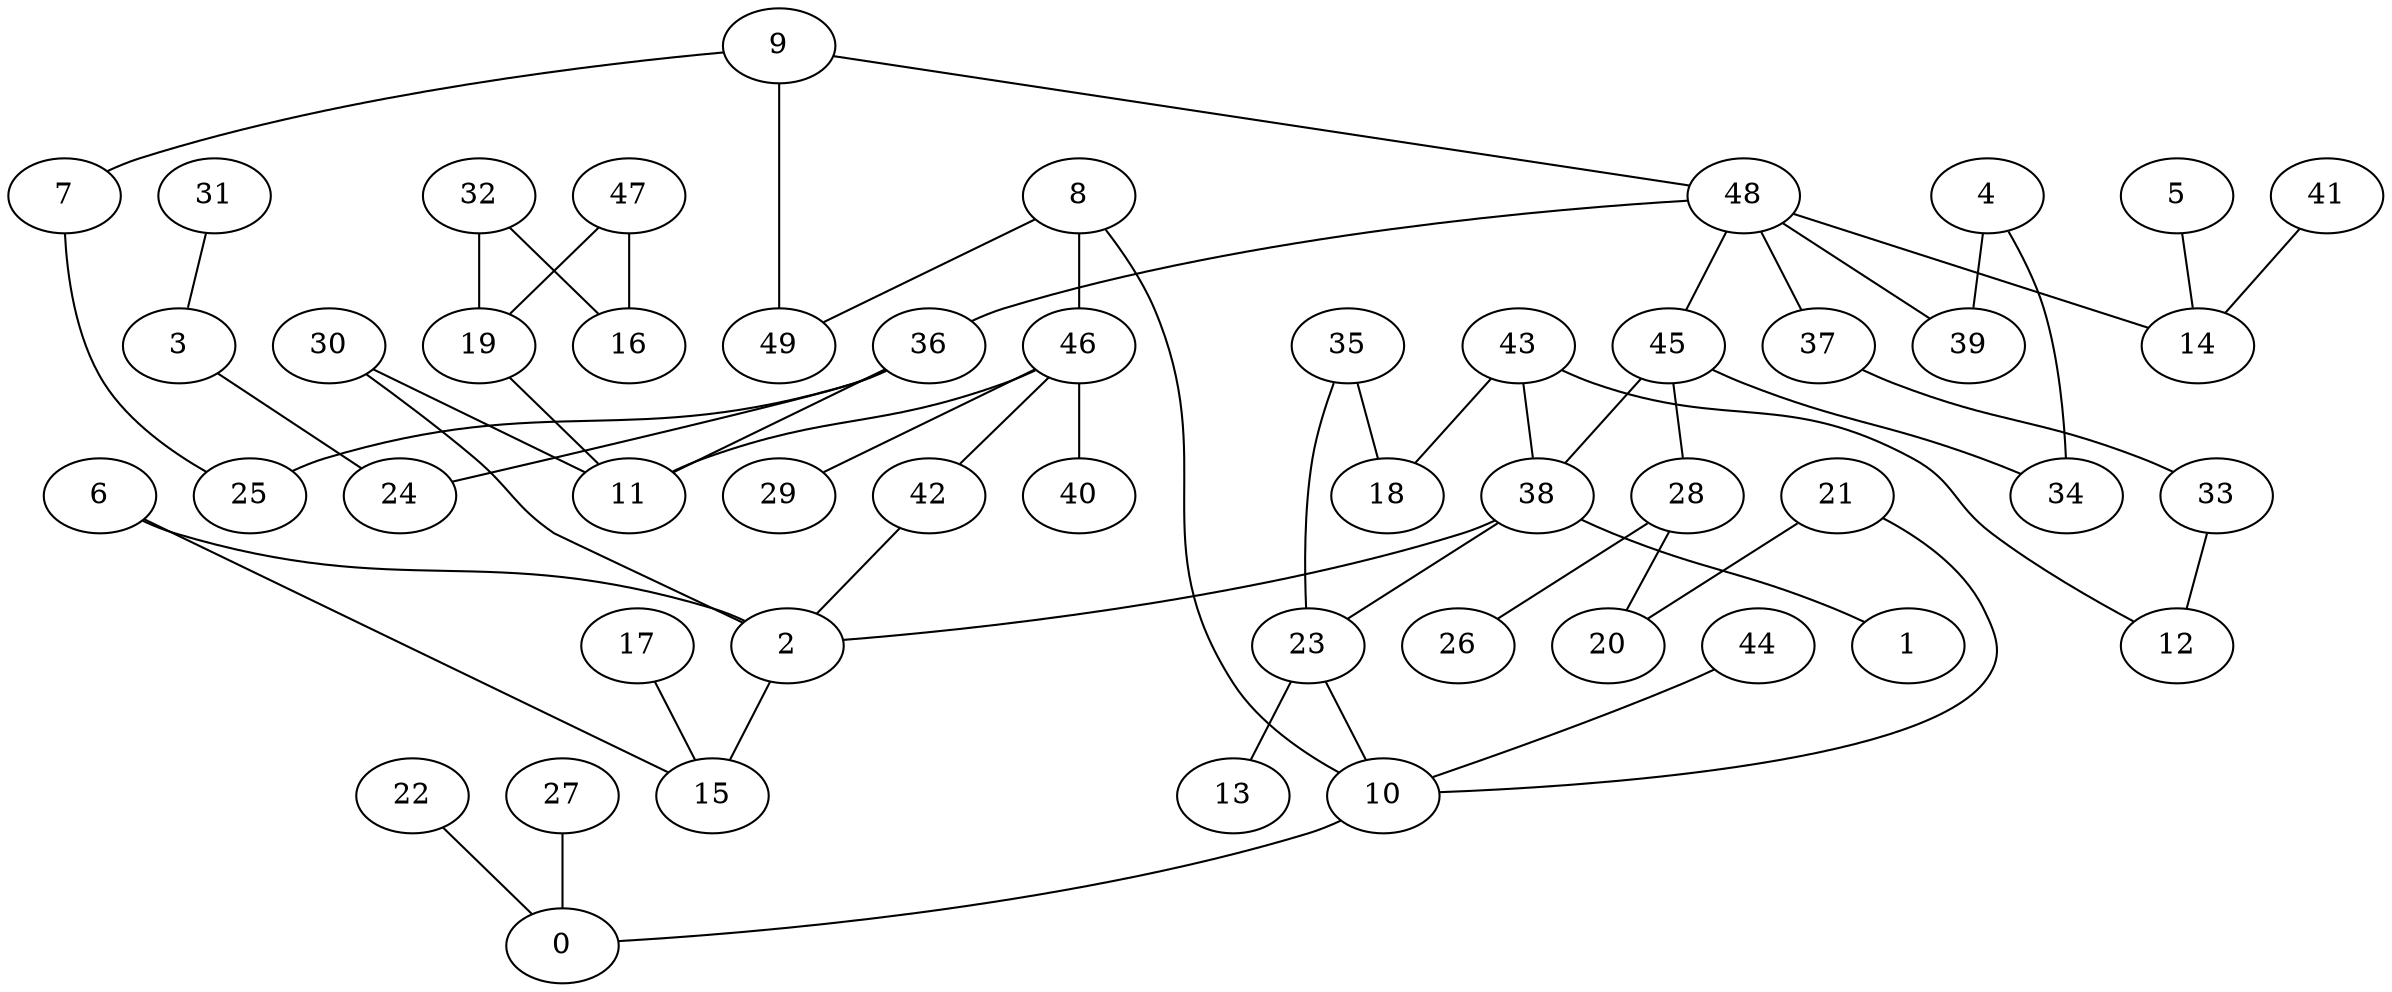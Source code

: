 digraph GG_graph {

subgraph G_graph {
edge [color = black]
"5" -> "14" [dir = none]
"31" -> "3" [dir = none]
"22" -> "0" [dir = none]
"8" -> "10" [dir = none]
"44" -> "10" [dir = none]
"43" -> "38" [dir = none]
"47" -> "16" [dir = none]
"47" -> "19" [dir = none]
"4" -> "34" [dir = none]
"48" -> "39" [dir = none]
"48" -> "14" [dir = none]
"48" -> "36" [dir = none]
"48" -> "37" [dir = none]
"48" -> "45" [dir = none]
"37" -> "33" [dir = none]
"32" -> "19" [dir = none]
"41" -> "14" [dir = none]
"28" -> "20" [dir = none]
"28" -> "26" [dir = none]
"46" -> "42" [dir = none]
"46" -> "29" [dir = none]
"46" -> "40" [dir = none]
"46" -> "11" [dir = none]
"10" -> "0" [dir = none]
"38" -> "1" [dir = none]
"38" -> "23" [dir = none]
"38" -> "2" [dir = none]
"19" -> "11" [dir = none]
"27" -> "0" [dir = none]
"35" -> "18" [dir = none]
"35" -> "23" [dir = none]
"30" -> "11" [dir = none]
"6" -> "2" [dir = none]
"3" -> "24" [dir = none]
"45" -> "28" [dir = none]
"45" -> "38" [dir = none]
"45" -> "34" [dir = none]
"2" -> "15" [dir = none]
"9" -> "7" [dir = none]
"9" -> "49" [dir = none]
"9" -> "48" [dir = none]
"36" -> "25" [dir = none]
"36" -> "24" [dir = none]
"36" -> "11" [dir = none]
"17" -> "15" [dir = none]
"33" -> "12" [dir = none]
"23" -> "13" [dir = none]
"23" -> "10" [dir = none]
"21" -> "10" [dir = none]
"4" -> "39" [dir = none]
"8" -> "49" [dir = none]
"43" -> "18" [dir = none]
"6" -> "15" [dir = none]
"43" -> "12" [dir = none]
"8" -> "46" [dir = none]
"32" -> "16" [dir = none]
"42" -> "2" [dir = none]
"21" -> "20" [dir = none]
"7" -> "25" [dir = none]
"30" -> "2" [dir = none]
}

}
